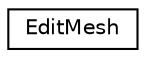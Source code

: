 digraph G
{
  edge [fontname="Helvetica",fontsize="10",labelfontname="Helvetica",labelfontsize="10"];
  node [fontname="Helvetica",fontsize="10",shape=record];
  rankdir=LR;
  Node1 [label="EditMesh",height=0.2,width=0.4,color="black", fillcolor="white", style="filled",URL="$d4/d5c/structEditMesh.html"];
}
